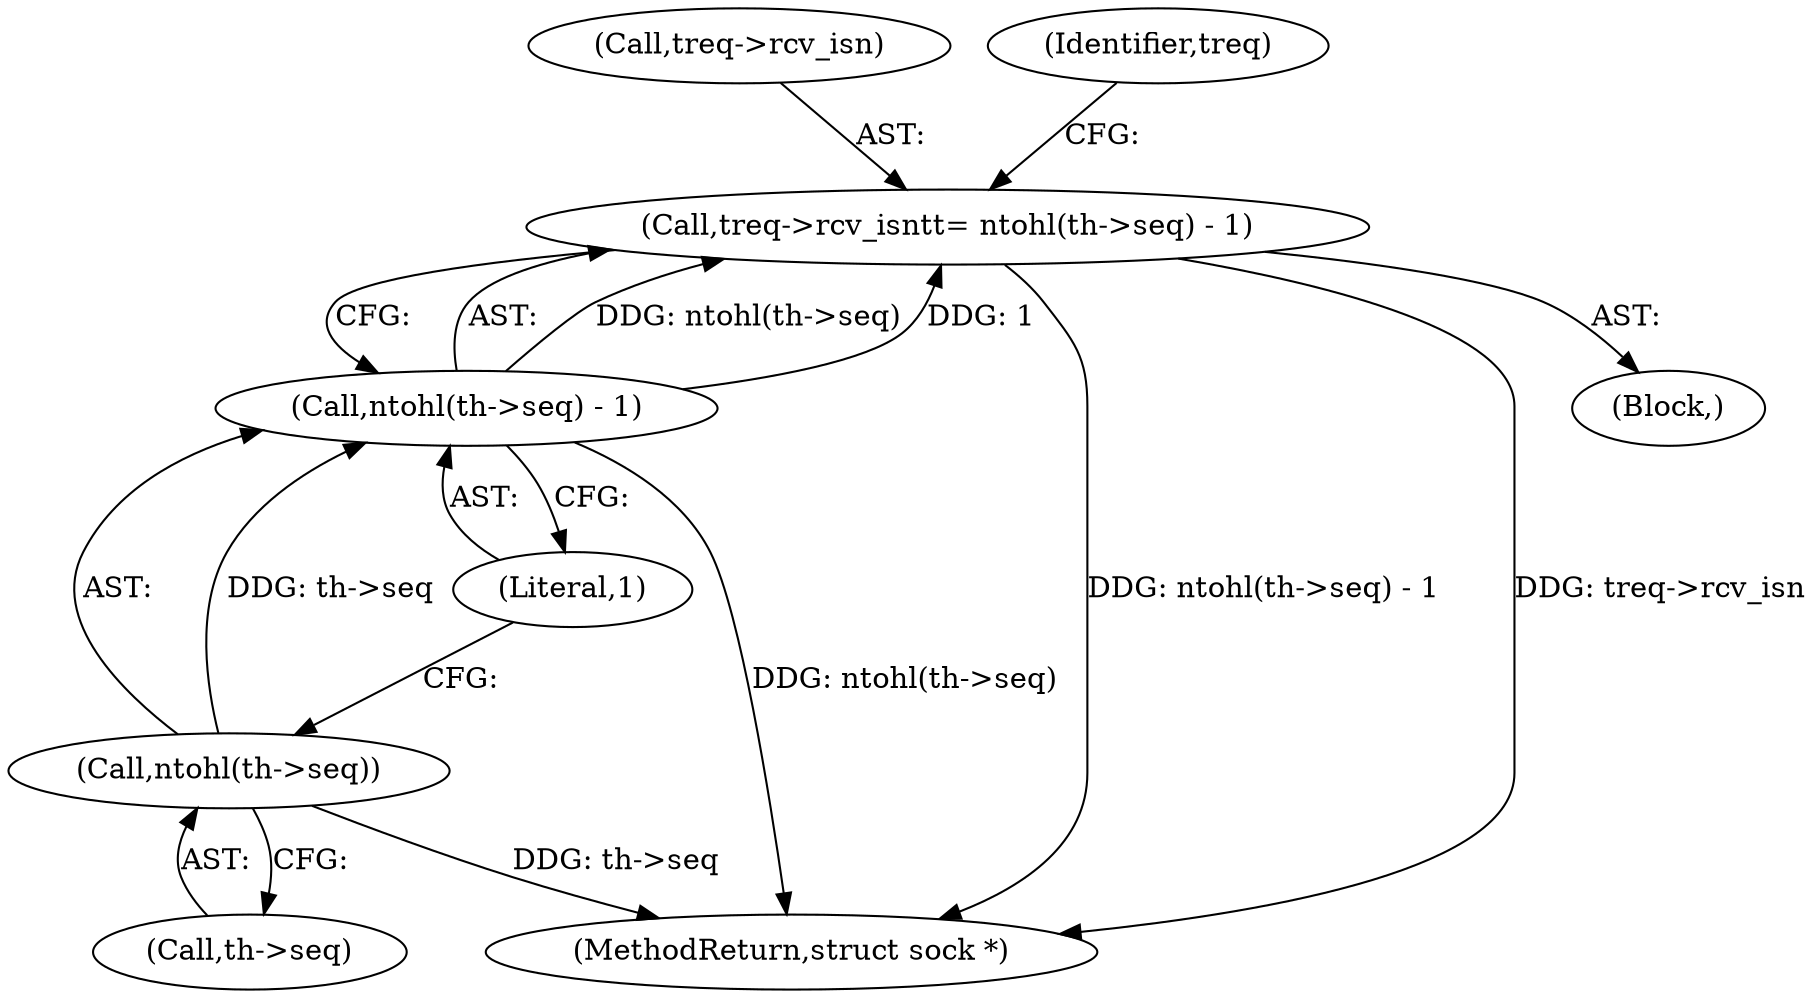 digraph "0_linux_f6d8bd051c391c1c0458a30b2a7abcd939329259_28@pointer" {
"1000217" [label="(Call,treq->rcv_isn\t\t= ntohl(th->seq) - 1)"];
"1000221" [label="(Call,ntohl(th->seq) - 1)"];
"1000222" [label="(Call,ntohl(th->seq))"];
"1000483" [label="(MethodReturn,struct sock *)"];
"1000221" [label="(Call,ntohl(th->seq) - 1)"];
"1000218" [label="(Call,treq->rcv_isn)"];
"1000229" [label="(Identifier,treq)"];
"1000109" [label="(Block,)"];
"1000226" [label="(Literal,1)"];
"1000217" [label="(Call,treq->rcv_isn\t\t= ntohl(th->seq) - 1)"];
"1000222" [label="(Call,ntohl(th->seq))"];
"1000223" [label="(Call,th->seq)"];
"1000217" -> "1000109"  [label="AST: "];
"1000217" -> "1000221"  [label="CFG: "];
"1000218" -> "1000217"  [label="AST: "];
"1000221" -> "1000217"  [label="AST: "];
"1000229" -> "1000217"  [label="CFG: "];
"1000217" -> "1000483"  [label="DDG: ntohl(th->seq) - 1"];
"1000217" -> "1000483"  [label="DDG: treq->rcv_isn"];
"1000221" -> "1000217"  [label="DDG: ntohl(th->seq)"];
"1000221" -> "1000217"  [label="DDG: 1"];
"1000221" -> "1000226"  [label="CFG: "];
"1000222" -> "1000221"  [label="AST: "];
"1000226" -> "1000221"  [label="AST: "];
"1000221" -> "1000483"  [label="DDG: ntohl(th->seq)"];
"1000222" -> "1000221"  [label="DDG: th->seq"];
"1000222" -> "1000223"  [label="CFG: "];
"1000223" -> "1000222"  [label="AST: "];
"1000226" -> "1000222"  [label="CFG: "];
"1000222" -> "1000483"  [label="DDG: th->seq"];
}
